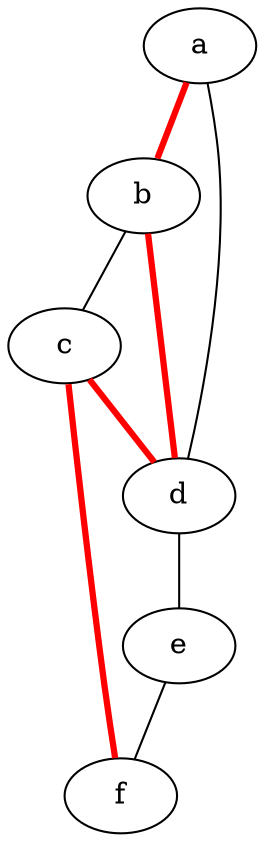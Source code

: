 graph G3{

   graph [ code=""];
   
    a -- b[color=red,penwidth=3.0];
    b -- c;
    c -- d[color=red,penwidth=3.0];
    d -- e;
    e -- f;
    a -- d;
    b -- d[color=red,penwidth=3.0];
    c -- f[color=red,penwidth=3.0];
}
    